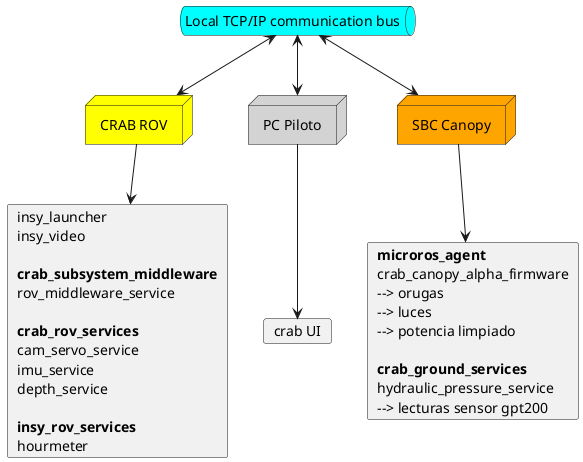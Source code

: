 @startuml
queue "Local TCP/IP communication bus" as tcp #cyan
node "CRAB ROV" as crab #yellow
node  "PC Piloto" as pc #lightgrey
node "SBC Canopy" as orangepi #orange


'Crab software

card crab_card [
  insy_launcher
  insy_video

  <b>crab_subsystem_middleware
  rov_middleware_service

  <b>crab_rov_services
  cam_servo_service
  imu_service
  depth_service

  <b>insy_rov_services
  hourmeter  
]

'PC software

card pc_card [
  crab UI
]

card canopy_card [
  <b>microros_agent
  crab_canopy_alpha_firmware
  --> orugas
  --> luces
  --> potencia limpiado
  
  <b>crab_ground_services
  hydraulic_pressure_service
  --> lecturas sensor gpt200
]

tcp <--> crab
tcp <--> pc
tcp <--> orangepi

crab --> crab_card
pc --> pc_card
orangepi --> canopy_card

@enduml